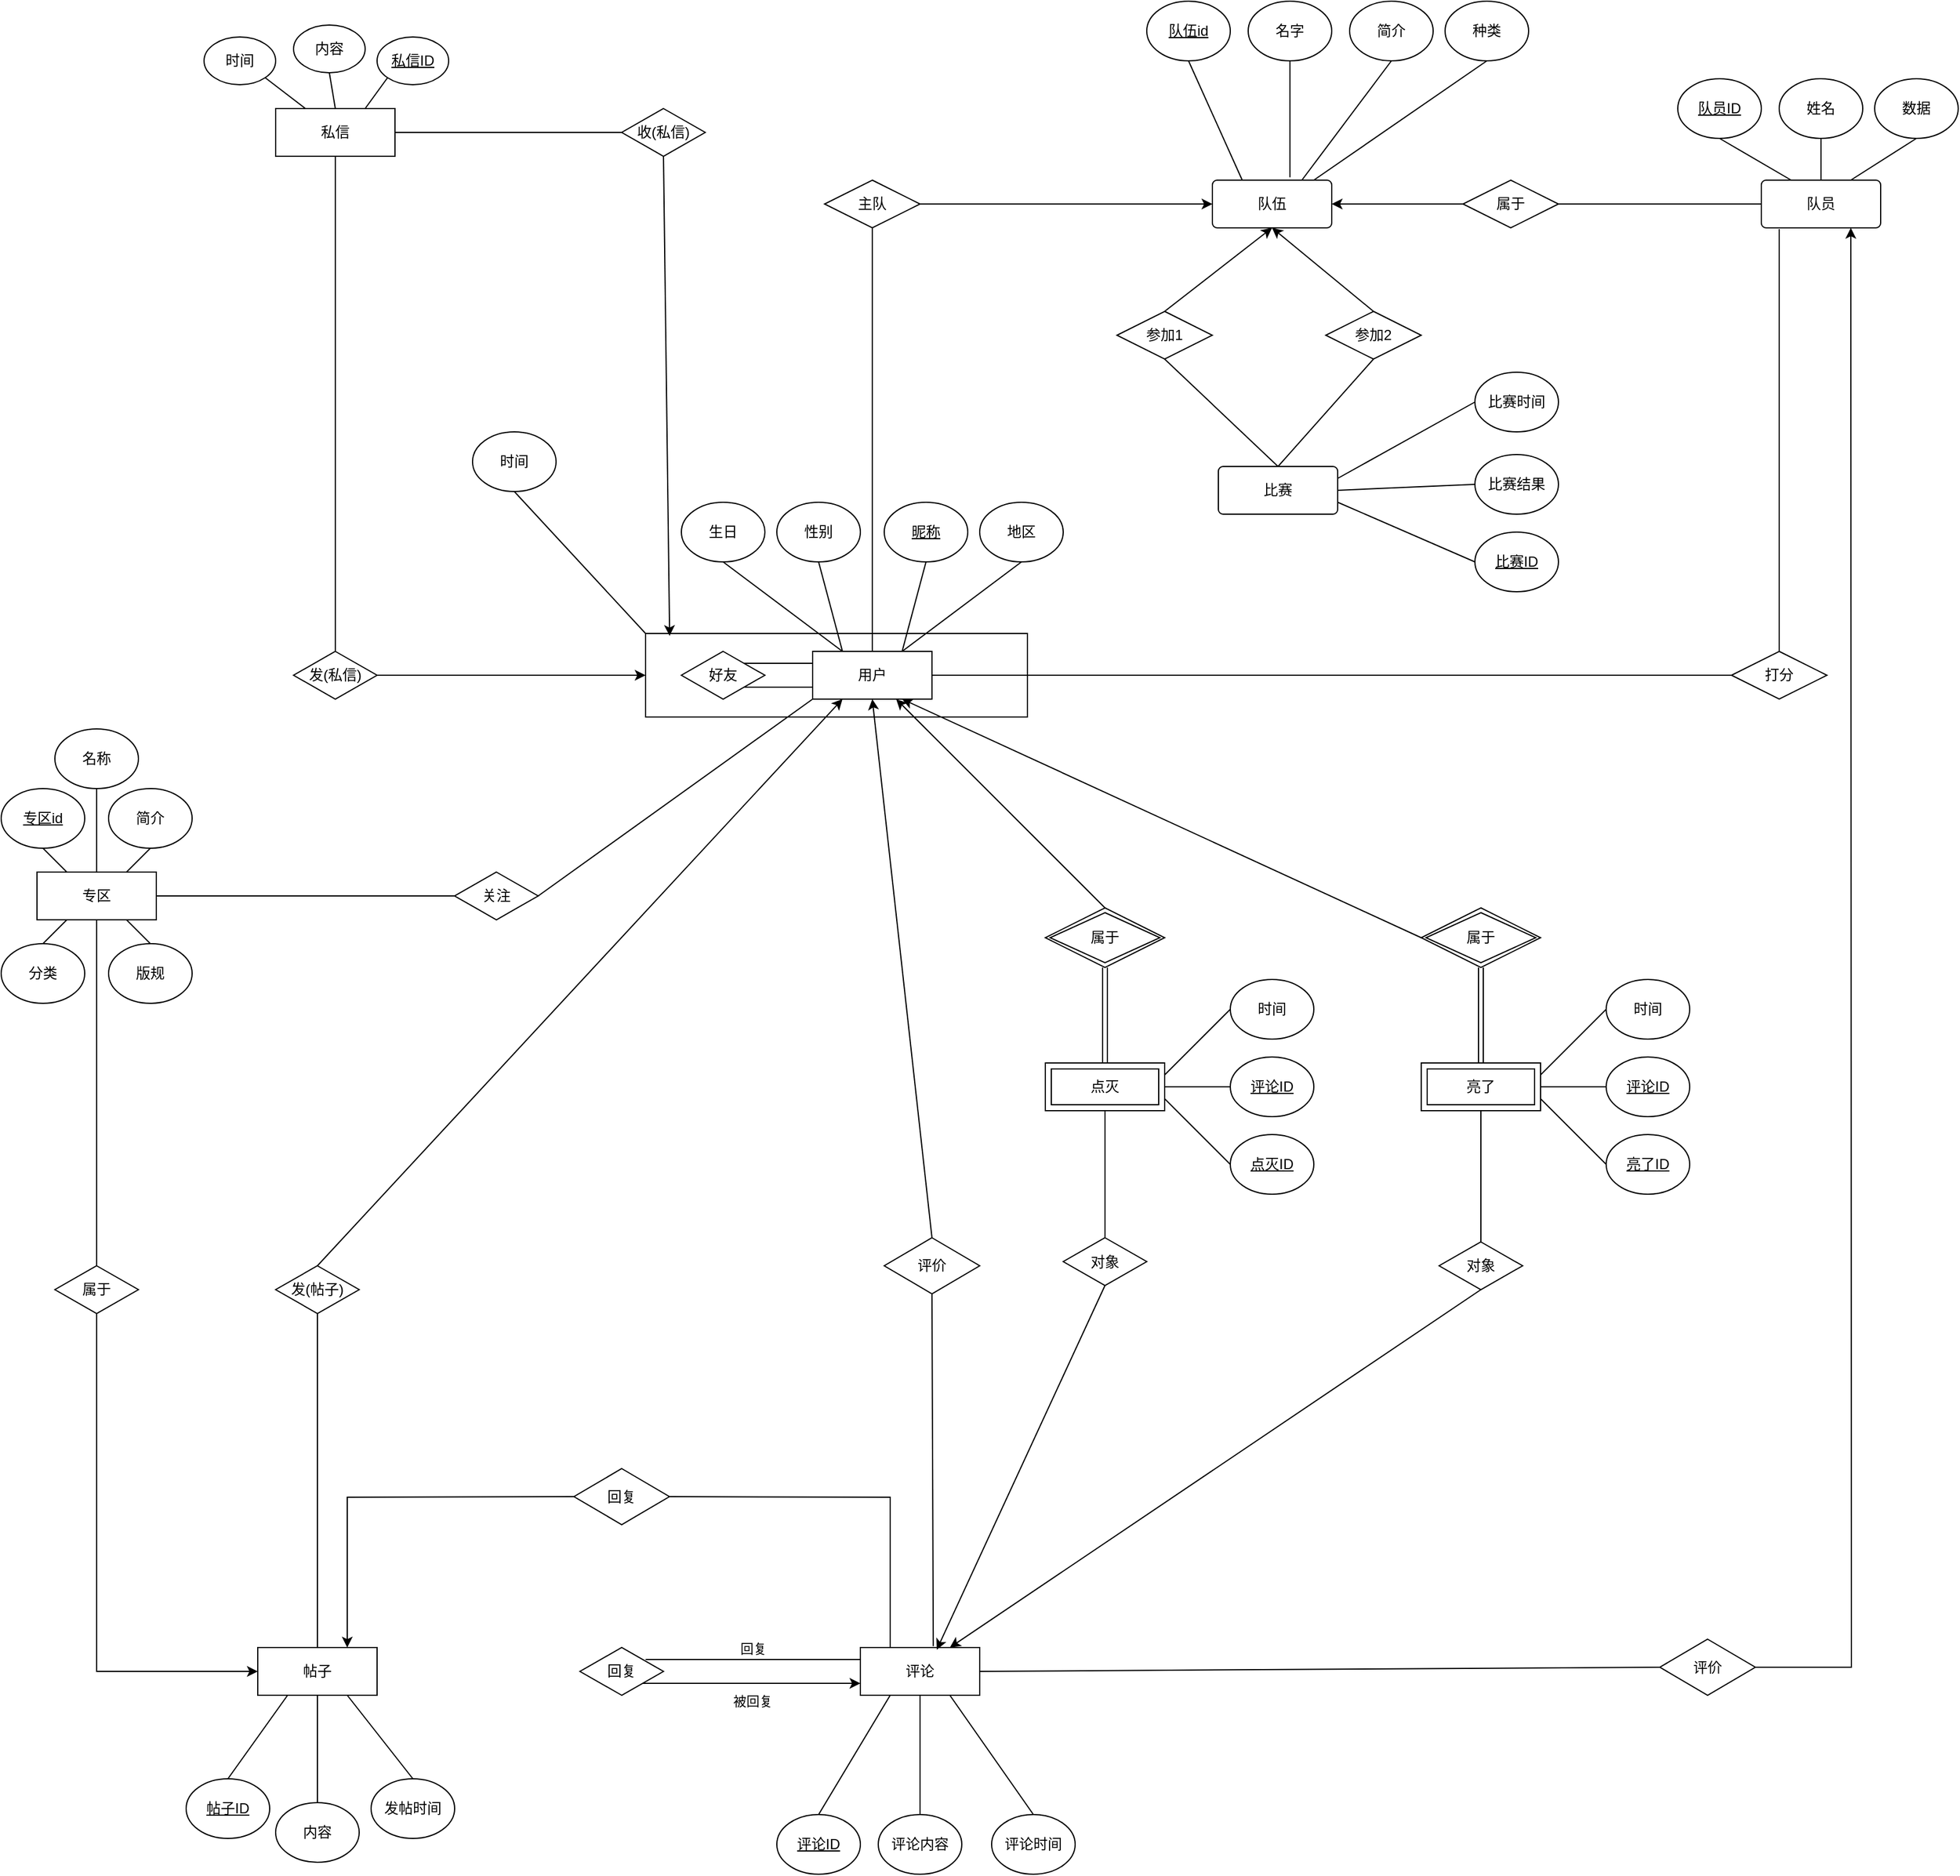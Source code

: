 <mxfile version="21.1.8" type="github">
  <diagram id="R2lEEEUBdFMjLlhIrx00" name="Page-1">
    <mxGraphModel dx="995" dy="539" grid="1" gridSize="10" guides="1" tooltips="1" connect="1" arrows="1" fold="1" page="1" pageScale="1" pageWidth="850" pageHeight="1100" math="0" shadow="0" extFonts="Permanent Marker^https://fonts.googleapis.com/css?family=Permanent+Marker">
      <root>
        <mxCell id="0" />
        <mxCell id="1" parent="0" />
        <mxCell id="zicROynZza6IswLeMwab-14" value="" style="rounded=0;whiteSpace=wrap;html=1;" parent="1" vertex="1">
          <mxGeometry x="550" y="610" width="320" height="70" as="geometry" />
        </mxCell>
        <mxCell id="wrQ4-ztU9vicz67Ey5sr-1" value="用户" style="whiteSpace=wrap;html=1;align=center;" parent="1" vertex="1">
          <mxGeometry x="690" y="625" width="100" height="40" as="geometry" />
        </mxCell>
        <mxCell id="wrQ4-ztU9vicz67Ey5sr-2" value="帖子" style="whiteSpace=wrap;html=1;align=center;" parent="1" vertex="1">
          <mxGeometry x="225" y="1460" width="100" height="40" as="geometry" />
        </mxCell>
        <mxCell id="wrQ4-ztU9vicz67Ey5sr-3" value="专区" style="whiteSpace=wrap;html=1;align=center;" parent="1" vertex="1">
          <mxGeometry x="40" y="810" width="100" height="40" as="geometry" />
        </mxCell>
        <mxCell id="wrQ4-ztU9vicz67Ey5sr-4" value="私信" style="whiteSpace=wrap;html=1;align=center;" parent="1" vertex="1">
          <mxGeometry x="240" y="170" width="100" height="40" as="geometry" />
        </mxCell>
        <mxCell id="wrQ4-ztU9vicz67Ey5sr-5" value="评论" style="whiteSpace=wrap;html=1;align=center;" parent="1" vertex="1">
          <mxGeometry x="730" y="1460" width="100" height="40" as="geometry" />
        </mxCell>
        <mxCell id="wrQ4-ztU9vicz67Ey5sr-6" value="亮了" style="shape=ext;margin=3;double=1;whiteSpace=wrap;html=1;align=center;" parent="1" vertex="1">
          <mxGeometry x="1200" y="970" width="100" height="40" as="geometry" />
        </mxCell>
        <mxCell id="wrQ4-ztU9vicz67Ey5sr-7" value="点灭" style="shape=ext;margin=3;double=1;whiteSpace=wrap;html=1;align=center;" parent="1" vertex="1">
          <mxGeometry x="885" y="970" width="100" height="40" as="geometry" />
        </mxCell>
        <mxCell id="-y-U_EyUOc9RIvDM-5Ky-1" value="发(帖子)" style="shape=rhombus;perimeter=rhombusPerimeter;whiteSpace=wrap;html=1;align=center;" parent="1" vertex="1">
          <mxGeometry x="240" y="1140" width="70" height="40" as="geometry" />
        </mxCell>
        <mxCell id="-y-U_EyUOc9RIvDM-5Ky-2" value="队伍" style="rounded=1;arcSize=10;whiteSpace=wrap;html=1;align=center;" parent="1" vertex="1">
          <mxGeometry x="1025" y="230" width="100" height="40" as="geometry" />
        </mxCell>
        <mxCell id="-y-U_EyUOc9RIvDM-5Ky-3" value="队员" style="rounded=1;arcSize=10;whiteSpace=wrap;html=1;align=center;" parent="1" vertex="1">
          <mxGeometry x="1485" y="230" width="100" height="40" as="geometry" />
        </mxCell>
        <mxCell id="-y-U_EyUOc9RIvDM-5Ky-4" value="比赛" style="rounded=1;arcSize=10;whiteSpace=wrap;html=1;align=center;" parent="1" vertex="1">
          <mxGeometry x="1030" y="470" width="100" height="40" as="geometry" />
        </mxCell>
        <mxCell id="-y-U_EyUOc9RIvDM-5Ky-27" style="edgeStyle=orthogonalEdgeStyle;rounded=0;orthogonalLoop=1;jettySize=auto;html=1;exitX=0;exitY=0.5;exitDx=0;exitDy=0;entryX=1;entryY=0.5;entryDx=0;entryDy=0;" parent="1" source="e7WeAsmQSXkFFaa9NxT0-1" target="-y-U_EyUOc9RIvDM-5Ky-2" edge="1">
          <mxGeometry relative="1" as="geometry" />
        </mxCell>
        <mxCell id="e7WeAsmQSXkFFaa9NxT0-1" value="属于" style="rhombus;whiteSpace=wrap;html=1;" parent="1" vertex="1">
          <mxGeometry x="1235" y="230" width="80" height="40" as="geometry" />
        </mxCell>
        <mxCell id="-y-U_EyUOc9RIvDM-5Ky-8" value="发(私信)" style="shape=rhombus;perimeter=rhombusPerimeter;whiteSpace=wrap;html=1;align=center;" parent="1" vertex="1">
          <mxGeometry x="255" y="625" width="70" height="40" as="geometry" />
        </mxCell>
        <mxCell id="-y-U_EyUOc9RIvDM-5Ky-9" value="收(私信)" style="shape=rhombus;perimeter=rhombusPerimeter;whiteSpace=wrap;html=1;align=center;" parent="1" vertex="1">
          <mxGeometry x="530" y="170" width="70" height="40" as="geometry" />
        </mxCell>
        <mxCell id="e7WeAsmQSXkFFaa9NxT0-4" value="" style="endArrow=none;html=1;rounded=0;entryX=0;entryY=0.5;entryDx=0;entryDy=0;exitX=1;exitY=0.5;exitDx=0;exitDy=0;" parent="1" source="e7WeAsmQSXkFFaa9NxT0-1" target="-y-U_EyUOc9RIvDM-5Ky-3" edge="1">
          <mxGeometry width="50" height="50" relative="1" as="geometry">
            <mxPoint x="1060" y="640" as="sourcePoint" />
            <mxPoint x="1100" y="590" as="targetPoint" />
          </mxGeometry>
        </mxCell>
        <mxCell id="e7WeAsmQSXkFFaa9NxT0-5" value="参加1" style="rhombus;whiteSpace=wrap;html=1;" parent="1" vertex="1">
          <mxGeometry x="945" y="340" width="80" height="40" as="geometry" />
        </mxCell>
        <mxCell id="-y-U_EyUOc9RIvDM-5Ky-31" value="关注" style="shape=rhombus;perimeter=rhombusPerimeter;whiteSpace=wrap;html=1;align=center;" parent="1" vertex="1">
          <mxGeometry x="390" y="810" width="70" height="40" as="geometry" />
        </mxCell>
        <mxCell id="0K1XYzfZEErrcoLd3t0C-12" style="edgeStyle=orthogonalEdgeStyle;rounded=0;orthogonalLoop=1;jettySize=auto;html=1;exitX=1;exitY=0.5;exitDx=0;exitDy=0;" parent="1" source="oHYs0MJ2QolYLzyEMudW-1" edge="1">
          <mxGeometry relative="1" as="geometry">
            <mxPoint x="1560" y="270" as="targetPoint" />
            <Array as="points" />
            <mxPoint x="1490" y="1370" as="sourcePoint" />
          </mxGeometry>
        </mxCell>
        <mxCell id="oHYs0MJ2QolYLzyEMudW-1" value="评价" style="rhombus;whiteSpace=wrap;html=1;" parent="1" vertex="1">
          <mxGeometry x="1400" y="1453" width="80" height="47" as="geometry" />
        </mxCell>
        <mxCell id="oHYs0MJ2QolYLzyEMudW-3" value="" style="endArrow=none;html=1;rounded=0;exitX=0;exitY=0.5;exitDx=0;exitDy=0;entryX=1;entryY=0.5;entryDx=0;entryDy=0;" parent="1" source="oHYs0MJ2QolYLzyEMudW-1" target="wrQ4-ztU9vicz67Ey5sr-5" edge="1">
          <mxGeometry width="50" height="50" relative="1" as="geometry">
            <mxPoint x="480" y="1140" as="sourcePoint" />
            <mxPoint x="530" y="1090" as="targetPoint" />
          </mxGeometry>
        </mxCell>
        <mxCell id="t3TXZ2ejEv1axLU-WhWk-1" value="属于" style="shape=rhombus;double=1;perimeter=rhombusPerimeter;whiteSpace=wrap;html=1;align=center;" parent="1" vertex="1">
          <mxGeometry x="885" y="840" width="100" height="50" as="geometry" />
        </mxCell>
        <mxCell id="zicROynZza6IswLeMwab-1" value="" style="endArrow=none;html=1;rounded=0;exitX=0.5;exitY=0;exitDx=0;exitDy=0;entryX=0.5;entryY=1;entryDx=0;entryDy=0;" parent="1" source="wrQ4-ztU9vicz67Ey5sr-2" target="-y-U_EyUOc9RIvDM-5Ky-1" edge="1">
          <mxGeometry relative="1" as="geometry">
            <mxPoint x="510" y="920" as="sourcePoint" />
            <mxPoint x="670" y="920" as="targetPoint" />
          </mxGeometry>
        </mxCell>
        <mxCell id="t3TXZ2ejEv1axLU-WhWk-4" value="" style="shape=link;html=1;rounded=0;exitX=0.5;exitY=1;exitDx=0;exitDy=0;entryX=0.5;entryY=0;entryDx=0;entryDy=0;" parent="1" source="t3TXZ2ejEv1axLU-WhWk-1" target="wrQ4-ztU9vicz67Ey5sr-7" edge="1">
          <mxGeometry relative="1" as="geometry">
            <mxPoint x="740" y="1042" as="sourcePoint" />
            <mxPoint x="730" y="972" as="targetPoint" />
          </mxGeometry>
        </mxCell>
        <mxCell id="t3TXZ2ejEv1axLU-WhWk-5" value="" style="resizable=0;html=1;whiteSpace=wrap;align=right;verticalAlign=bottom;" parent="t3TXZ2ejEv1axLU-WhWk-4" connectable="0" vertex="1">
          <mxGeometry x="1" relative="1" as="geometry" />
        </mxCell>
        <mxCell id="t3TXZ2ejEv1axLU-WhWk-7" value="属于" style="shape=rhombus;double=1;perimeter=rhombusPerimeter;whiteSpace=wrap;html=1;align=center;" parent="1" vertex="1">
          <mxGeometry x="1200" y="840" width="100" height="50" as="geometry" />
        </mxCell>
        <mxCell id="t3TXZ2ejEv1axLU-WhWk-8" value="" style="shape=link;html=1;rounded=0;exitX=0.5;exitY=1;exitDx=0;exitDy=0;entryX=0.5;entryY=0;entryDx=0;entryDy=0;" parent="1" source="t3TXZ2ejEv1axLU-WhWk-7" target="wrQ4-ztU9vicz67Ey5sr-6" edge="1">
          <mxGeometry relative="1" as="geometry">
            <mxPoint x="650" y="850" as="sourcePoint" />
            <mxPoint x="660" y="910" as="targetPoint" />
          </mxGeometry>
        </mxCell>
        <mxCell id="t3TXZ2ejEv1axLU-WhWk-9" value="" style="resizable=0;html=1;whiteSpace=wrap;align=right;verticalAlign=bottom;" parent="t3TXZ2ejEv1axLU-WhWk-8" connectable="0" vertex="1">
          <mxGeometry x="1" relative="1" as="geometry" />
        </mxCell>
        <mxCell id="zicROynZza6IswLeMwab-5" value="" style="endArrow=none;html=1;rounded=0;exitX=0;exitY=0.5;exitDx=0;exitDy=0;entryX=1;entryY=0.5;entryDx=0;entryDy=0;" parent="1" source="-y-U_EyUOc9RIvDM-5Ky-31" target="wrQ4-ztU9vicz67Ey5sr-3" edge="1">
          <mxGeometry relative="1" as="geometry">
            <mxPoint x="590" y="970" as="sourcePoint" />
            <mxPoint x="310" y="870" as="targetPoint" />
          </mxGeometry>
        </mxCell>
        <mxCell id="zicROynZza6IswLeMwab-6" value="" style="endArrow=none;html=1;rounded=0;entryX=1;entryY=0.5;entryDx=0;entryDy=0;exitX=0;exitY=1;exitDx=0;exitDy=0;" parent="1" source="wrQ4-ztU9vicz67Ey5sr-1" target="-y-U_EyUOc9RIvDM-5Ky-31" edge="1">
          <mxGeometry relative="1" as="geometry">
            <mxPoint x="580" y="700" as="sourcePoint" />
            <mxPoint x="590" y="550" as="targetPoint" />
          </mxGeometry>
        </mxCell>
        <mxCell id="zicROynZza6IswLeMwab-7" value="评价" style="rhombus;whiteSpace=wrap;html=1;" parent="1" vertex="1">
          <mxGeometry x="750" y="1116.5" width="80" height="47" as="geometry" />
        </mxCell>
        <mxCell id="zicROynZza6IswLeMwab-8" value="" style="endArrow=none;html=1;rounded=0;entryX=0.611;entryY=-0.029;entryDx=0;entryDy=0;exitX=0.5;exitY=1;exitDx=0;exitDy=0;entryPerimeter=0;" parent="1" source="zicROynZza6IswLeMwab-7" target="wrQ4-ztU9vicz67Ey5sr-5" edge="1">
          <mxGeometry width="50" height="50" relative="1" as="geometry">
            <mxPoint x="760" y="990" as="sourcePoint" />
            <mxPoint x="450" y="945.5" as="targetPoint" />
          </mxGeometry>
        </mxCell>
        <mxCell id="zicROynZza6IswLeMwab-9" value="" style="endArrow=classic;html=1;rounded=0;exitX=0.5;exitY=0;exitDx=0;exitDy=0;entryX=0.5;entryY=1;entryDx=0;entryDy=0;" parent="1" source="zicROynZza6IswLeMwab-7" target="wrQ4-ztU9vicz67Ey5sr-1" edge="1">
          <mxGeometry width="50" height="50" relative="1" as="geometry">
            <mxPoint x="570" y="1198.5" as="sourcePoint" />
            <mxPoint x="680" y="760" as="targetPoint" />
          </mxGeometry>
        </mxCell>
        <mxCell id="zicROynZza6IswLeMwab-11" value="好友" style="shape=rhombus;perimeter=rhombusPerimeter;whiteSpace=wrap;html=1;align=center;" parent="1" vertex="1">
          <mxGeometry x="580" y="625" width="70" height="40" as="geometry" />
        </mxCell>
        <mxCell id="zicROynZza6IswLeMwab-12" value="" style="endArrow=none;html=1;rounded=0;exitX=1;exitY=0;exitDx=0;exitDy=0;entryX=0;entryY=0.25;entryDx=0;entryDy=0;" parent="1" source="zicROynZza6IswLeMwab-11" target="wrQ4-ztU9vicz67Ey5sr-1" edge="1">
          <mxGeometry relative="1" as="geometry">
            <mxPoint x="700" y="845" as="sourcePoint" />
            <mxPoint x="860" y="845" as="targetPoint" />
          </mxGeometry>
        </mxCell>
        <mxCell id="zicROynZza6IswLeMwab-13" value="" style="endArrow=none;html=1;rounded=0;exitX=1;exitY=1;exitDx=0;exitDy=0;entryX=0;entryY=0.75;entryDx=0;entryDy=0;" parent="1" source="zicROynZza6IswLeMwab-11" target="wrQ4-ztU9vicz67Ey5sr-1" edge="1">
          <mxGeometry relative="1" as="geometry">
            <mxPoint x="643" y="645" as="sourcePoint" />
            <mxPoint x="730" y="645" as="targetPoint" />
          </mxGeometry>
        </mxCell>
        <mxCell id="zicROynZza6IswLeMwab-16" value="" style="endArrow=classic;html=1;rounded=0;exitX=1;exitY=0.5;exitDx=0;exitDy=0;entryX=0;entryY=0.5;entryDx=0;entryDy=0;" parent="1" source="-y-U_EyUOc9RIvDM-5Ky-8" target="zicROynZza6IswLeMwab-14" edge="1">
          <mxGeometry width="50" height="50" relative="1" as="geometry">
            <mxPoint x="590" y="840" as="sourcePoint" />
            <mxPoint x="400" y="740" as="targetPoint" />
          </mxGeometry>
        </mxCell>
        <mxCell id="zicROynZza6IswLeMwab-17" value="" style="endArrow=classic;html=1;rounded=0;entryX=0.063;entryY=0.029;entryDx=0;entryDy=0;exitX=0.5;exitY=1;exitDx=0;exitDy=0;entryPerimeter=0;" parent="1" source="-y-U_EyUOc9RIvDM-5Ky-9" target="zicROynZza6IswLeMwab-14" edge="1">
          <mxGeometry width="50" height="50" relative="1" as="geometry">
            <mxPoint x="455" y="660" as="sourcePoint" />
            <mxPoint x="490" y="720" as="targetPoint" />
          </mxGeometry>
        </mxCell>
        <mxCell id="zicROynZza6IswLeMwab-19" value="" style="endArrow=none;html=1;rounded=0;exitX=0.5;exitY=0;exitDx=0;exitDy=0;entryX=0.5;entryY=1;entryDx=0;entryDy=0;" parent="1" source="-y-U_EyUOc9RIvDM-5Ky-8" target="wrQ4-ztU9vicz67Ey5sr-4" edge="1">
          <mxGeometry width="50" height="50" relative="1" as="geometry">
            <mxPoint x="560" y="810" as="sourcePoint" />
            <mxPoint x="610" y="760" as="targetPoint" />
          </mxGeometry>
        </mxCell>
        <mxCell id="zicROynZza6IswLeMwab-20" value="" style="endArrow=none;html=1;rounded=0;exitX=0;exitY=0.5;exitDx=0;exitDy=0;entryX=1;entryY=0.5;entryDx=0;entryDy=0;" parent="1" source="-y-U_EyUOc9RIvDM-5Ky-9" target="wrQ4-ztU9vicz67Ey5sr-4" edge="1">
          <mxGeometry width="50" height="50" relative="1" as="geometry">
            <mxPoint x="335" y="610" as="sourcePoint" />
            <mxPoint x="420" y="530" as="targetPoint" />
          </mxGeometry>
        </mxCell>
        <mxCell id="0K1XYzfZEErrcoLd3t0C-13" style="edgeStyle=orthogonalEdgeStyle;rounded=0;orthogonalLoop=1;jettySize=auto;html=1;exitX=0.5;exitY=1;exitDx=0;exitDy=0;entryX=0;entryY=0.5;entryDx=0;entryDy=0;" parent="1" source="zicROynZza6IswLeMwab-21" target="wrQ4-ztU9vicz67Ey5sr-2" edge="1">
          <mxGeometry relative="1" as="geometry" />
        </mxCell>
        <mxCell id="zicROynZza6IswLeMwab-21" value="属于" style="shape=rhombus;perimeter=rhombusPerimeter;whiteSpace=wrap;html=1;align=center;" parent="1" vertex="1">
          <mxGeometry x="55" y="1140" width="70" height="40" as="geometry" />
        </mxCell>
        <mxCell id="zicROynZza6IswLeMwab-22" value="" style="endArrow=none;html=1;rounded=0;exitX=0.5;exitY=0;exitDx=0;exitDy=0;entryX=0.5;entryY=1;entryDx=0;entryDy=0;" parent="1" source="zicROynZza6IswLeMwab-21" target="wrQ4-ztU9vicz67Ey5sr-3" edge="1">
          <mxGeometry relative="1" as="geometry">
            <mxPoint x="360" y="840" as="sourcePoint" />
            <mxPoint x="320" y="880" as="targetPoint" />
          </mxGeometry>
        </mxCell>
        <mxCell id="zicROynZza6IswLeMwab-25" value="回复" style="rhombus;whiteSpace=wrap;html=1;" parent="1" vertex="1">
          <mxGeometry x="490" y="1310" width="80" height="47" as="geometry" />
        </mxCell>
        <mxCell id="zicROynZza6IswLeMwab-26" value="" style="endArrow=none;html=1;rounded=0;exitX=1;exitY=0.5;exitDx=0;exitDy=0;entryX=0.25;entryY=0;entryDx=0;entryDy=0;" parent="1" source="zicROynZza6IswLeMwab-25" target="wrQ4-ztU9vicz67Ey5sr-5" edge="1">
          <mxGeometry width="50" height="50" relative="1" as="geometry">
            <mxPoint x="510" y="1240" as="sourcePoint" />
            <mxPoint x="830" y="1150" as="targetPoint" />
            <Array as="points">
              <mxPoint x="755" y="1334" />
            </Array>
          </mxGeometry>
        </mxCell>
        <mxCell id="zicROynZza6IswLeMwab-27" value="" style="endArrow=classic;html=1;rounded=0;exitX=0;exitY=0.5;exitDx=0;exitDy=0;entryX=0.75;entryY=0;entryDx=0;entryDy=0;" parent="1" source="zicROynZza6IswLeMwab-25" target="wrQ4-ztU9vicz67Ey5sr-2" edge="1">
          <mxGeometry width="50" height="50" relative="1" as="geometry">
            <mxPoint x="570" y="1270" as="sourcePoint" />
            <mxPoint x="620" y="1007" as="targetPoint" />
            <Array as="points">
              <mxPoint x="300" y="1334" />
            </Array>
          </mxGeometry>
        </mxCell>
        <mxCell id="mfqUtD7tJIiy1sNJ-Fov-13" style="edgeStyle=orthogonalEdgeStyle;rounded=0;orthogonalLoop=1;jettySize=auto;html=1;exitX=1;exitY=1;exitDx=0;exitDy=0;" parent="1" source="zicROynZza6IswLeMwab-28" edge="1">
          <mxGeometry relative="1" as="geometry">
            <mxPoint x="512.517" y="1469.862" as="targetPoint" />
          </mxGeometry>
        </mxCell>
        <mxCell id="zicROynZza6IswLeMwab-28" value="回复" style="shape=rhombus;perimeter=rhombusPerimeter;whiteSpace=wrap;html=1;align=center;direction=west;" parent="1" vertex="1">
          <mxGeometry x="495" y="1460" width="70" height="40" as="geometry" />
        </mxCell>
        <mxCell id="zicROynZza6IswLeMwab-37" value="回复" style="endArrow=none;html=1;endSize=12;startArrow=none;startSize=14;startFill=0;edgeStyle=orthogonalEdgeStyle;align=center;verticalAlign=bottom;endFill=0;rounded=0;exitX=0;exitY=0.25;exitDx=0;exitDy=0;" parent="1" source="wrQ4-ztU9vicz67Ey5sr-5" edge="1">
          <mxGeometry relative="1" as="geometry">
            <mxPoint x="660" y="1470" as="sourcePoint" />
            <mxPoint x="550" y="1470" as="targetPoint" />
          </mxGeometry>
        </mxCell>
        <mxCell id="zicROynZza6IswLeMwab-40" value="&lt;font style=&quot;font-size: 11px;&quot;&gt;被回复&lt;/font&gt;" style="text;html=1;strokeColor=none;fillColor=none;align=center;verticalAlign=middle;whiteSpace=wrap;rounded=0;" parent="1" vertex="1">
          <mxGeometry x="610" y="1490" width="60" height="30" as="geometry" />
        </mxCell>
        <mxCell id="uolTj00GtYpzjRguVyb0-7" value="打分" style="rhombus;whiteSpace=wrap;html=1;" parent="1" vertex="1">
          <mxGeometry x="1460" y="625" width="80" height="40" as="geometry" />
        </mxCell>
        <mxCell id="uolTj00GtYpzjRguVyb0-8" value="" style="endArrow=none;html=1;rounded=0;entryX=0;entryY=0.5;entryDx=0;entryDy=0;exitX=1;exitY=0.5;exitDx=0;exitDy=0;" parent="1" source="wrQ4-ztU9vicz67Ey5sr-1" target="uolTj00GtYpzjRguVyb0-7" edge="1">
          <mxGeometry width="50" height="50" relative="1" as="geometry">
            <mxPoint x="580" y="1040" as="sourcePoint" />
            <mxPoint x="630" y="990" as="targetPoint" />
          </mxGeometry>
        </mxCell>
        <mxCell id="uolTj00GtYpzjRguVyb0-9" value="" style="endArrow=none;html=1;rounded=0;exitX=0.15;exitY=1.025;exitDx=0;exitDy=0;entryX=0.5;entryY=0;entryDx=0;entryDy=0;exitPerimeter=0;" parent="1" source="-y-U_EyUOc9RIvDM-5Ky-3" target="uolTj00GtYpzjRguVyb0-7" edge="1">
          <mxGeometry width="50" height="50" relative="1" as="geometry">
            <mxPoint x="610" y="850" as="sourcePoint" />
            <mxPoint x="770" y="740" as="targetPoint" />
          </mxGeometry>
        </mxCell>
        <mxCell id="0K1XYzfZEErrcoLd3t0C-15" value="" style="endArrow=classic;html=1;rounded=0;entryX=0.25;entryY=1;entryDx=0;entryDy=0;exitX=0.5;exitY=0;exitDx=0;exitDy=0;" parent="1" source="-y-U_EyUOc9RIvDM-5Ky-1" target="wrQ4-ztU9vicz67Ey5sr-1" edge="1">
          <mxGeometry width="50" height="50" relative="1" as="geometry">
            <mxPoint x="450" y="900" as="sourcePoint" />
            <mxPoint x="650" y="775" as="targetPoint" />
          </mxGeometry>
        </mxCell>
        <mxCell id="VPhEFbQ1uEZV0jM96nF6-1" value="" style="endArrow=classic;html=1;rounded=0;entryX=0.75;entryY=1;entryDx=0;entryDy=0;exitX=0;exitY=0.5;exitDx=0;exitDy=0;" parent="1" source="t3TXZ2ejEv1axLU-WhWk-7" target="wrQ4-ztU9vicz67Ey5sr-1" edge="1">
          <mxGeometry width="50" height="50" relative="1" as="geometry">
            <mxPoint x="670" y="1050" as="sourcePoint" />
            <mxPoint x="720" y="1000" as="targetPoint" />
          </mxGeometry>
        </mxCell>
        <mxCell id="VPhEFbQ1uEZV0jM96nF6-2" value="" style="endArrow=classic;html=1;rounded=0;exitX=0.5;exitY=0;exitDx=0;exitDy=0;" parent="1" source="t3TXZ2ejEv1axLU-WhWk-1" target="wrQ4-ztU9vicz67Ey5sr-1" edge="1">
          <mxGeometry width="50" height="50" relative="1" as="geometry">
            <mxPoint x="670" y="1050" as="sourcePoint" />
            <mxPoint x="740" y="660" as="targetPoint" />
          </mxGeometry>
        </mxCell>
        <mxCell id="VPhEFbQ1uEZV0jM96nF6-11" value="" style="endArrow=none;html=1;rounded=0;entryX=0.5;entryY=1;entryDx=0;entryDy=0;exitX=0.5;exitY=0;exitDx=0;exitDy=0;jumpStyle=arc;" parent="1" source="VPhEFbQ1uEZV0jM96nF6-13" target="wrQ4-ztU9vicz67Ey5sr-7" edge="1">
          <mxGeometry width="50" height="50" relative="1" as="geometry">
            <mxPoint x="547.5" y="1136.5" as="sourcePoint" />
            <mxPoint x="562.5" y="1072" as="targetPoint" />
          </mxGeometry>
        </mxCell>
        <mxCell id="VPhEFbQ1uEZV0jM96nF6-12" value="" style="endArrow=classic;html=1;rounded=0;exitX=0.5;exitY=1;exitDx=0;exitDy=0;entryX=0.64;entryY=0.046;entryDx=0;entryDy=0;entryPerimeter=0;" parent="1" source="VPhEFbQ1uEZV0jM96nF6-13" target="wrQ4-ztU9vicz67Ey5sr-5" edge="1">
          <mxGeometry width="50" height="50" relative="1" as="geometry">
            <mxPoint x="547.5" y="1176.5" as="sourcePoint" />
            <mxPoint x="790" y="1460" as="targetPoint" />
          </mxGeometry>
        </mxCell>
        <mxCell id="VPhEFbQ1uEZV0jM96nF6-13" value="对象" style="shape=rhombus;perimeter=rhombusPerimeter;whiteSpace=wrap;html=1;align=center;" parent="1" vertex="1">
          <mxGeometry x="900" y="1116.5" width="70" height="40" as="geometry" />
        </mxCell>
        <mxCell id="VPhEFbQ1uEZV0jM96nF6-14" value="" style="endArrow=none;html=1;rounded=0;entryX=0.5;entryY=1;entryDx=0;entryDy=0;exitX=0.5;exitY=0;exitDx=0;exitDy=0;" parent="1" source="VPhEFbQ1uEZV0jM96nF6-16" target="wrQ4-ztU9vicz67Ey5sr-6" edge="1">
          <mxGeometry width="50" height="50" relative="1" as="geometry">
            <mxPoint x="710" y="1140" as="sourcePoint" />
            <mxPoint x="740" y="1082" as="targetPoint" />
          </mxGeometry>
        </mxCell>
        <mxCell id="VPhEFbQ1uEZV0jM96nF6-15" value="" style="endArrow=classic;html=1;rounded=0;exitX=0.5;exitY=1;exitDx=0;exitDy=0;entryX=0.75;entryY=0;entryDx=0;entryDy=0;" parent="1" source="VPhEFbQ1uEZV0jM96nF6-16" target="wrQ4-ztU9vicz67Ey5sr-5" edge="1">
          <mxGeometry width="50" height="50" relative="1" as="geometry">
            <mxPoint x="710" y="1180" as="sourcePoint" />
            <mxPoint x="690" y="1400" as="targetPoint" />
          </mxGeometry>
        </mxCell>
        <mxCell id="VPhEFbQ1uEZV0jM96nF6-16" value="对象" style="shape=rhombus;perimeter=rhombusPerimeter;whiteSpace=wrap;html=1;align=center;" parent="1" vertex="1">
          <mxGeometry x="1215" y="1120" width="70" height="40" as="geometry" />
        </mxCell>
        <mxCell id="0l-UvEm1mPPon0VV9D4k-2" value="时间" style="ellipse;whiteSpace=wrap;html=1;" parent="1" vertex="1">
          <mxGeometry x="180" y="110" width="60" height="40" as="geometry" />
        </mxCell>
        <mxCell id="0l-UvEm1mPPon0VV9D4k-3" value="" style="endArrow=none;html=1;rounded=0;entryX=1;entryY=1;entryDx=0;entryDy=0;exitX=0.25;exitY=0;exitDx=0;exitDy=0;" parent="1" source="wrQ4-ztU9vicz67Ey5sr-4" target="0l-UvEm1mPPon0VV9D4k-2" edge="1">
          <mxGeometry width="50" height="50" relative="1" as="geometry">
            <mxPoint x="430" y="400" as="sourcePoint" />
            <mxPoint x="480" y="350" as="targetPoint" />
          </mxGeometry>
        </mxCell>
        <mxCell id="0l-UvEm1mPPon0VV9D4k-4" value="内容" style="ellipse;whiteSpace=wrap;html=1;" parent="1" vertex="1">
          <mxGeometry x="255" y="100" width="60" height="40" as="geometry" />
        </mxCell>
        <mxCell id="0l-UvEm1mPPon0VV9D4k-5" value="" style="endArrow=none;html=1;rounded=0;entryX=0.5;entryY=1;entryDx=0;entryDy=0;exitX=0.5;exitY=0;exitDx=0;exitDy=0;" parent="1" source="wrQ4-ztU9vicz67Ey5sr-4" target="0l-UvEm1mPPon0VV9D4k-4" edge="1">
          <mxGeometry width="50" height="50" relative="1" as="geometry">
            <mxPoint x="430" y="400" as="sourcePoint" />
            <mxPoint x="480" y="350" as="targetPoint" />
          </mxGeometry>
        </mxCell>
        <mxCell id="0l-UvEm1mPPon0VV9D4k-6" value="&lt;u&gt;私信ID&lt;/u&gt;" style="ellipse;whiteSpace=wrap;html=1;" parent="1" vertex="1">
          <mxGeometry x="325" y="110" width="60" height="40" as="geometry" />
        </mxCell>
        <mxCell id="0l-UvEm1mPPon0VV9D4k-7" value="" style="endArrow=none;html=1;rounded=0;entryX=0;entryY=1;entryDx=0;entryDy=0;exitX=0.75;exitY=0;exitDx=0;exitDy=0;" parent="1" source="wrQ4-ztU9vicz67Ey5sr-4" target="0l-UvEm1mPPon0VV9D4k-6" edge="1">
          <mxGeometry width="50" height="50" relative="1" as="geometry">
            <mxPoint x="430" y="400" as="sourcePoint" />
            <mxPoint x="480" y="350" as="targetPoint" />
          </mxGeometry>
        </mxCell>
        <mxCell id="0l-UvEm1mPPon0VV9D4k-8" value="&lt;u&gt;队员ID&lt;/u&gt;" style="ellipse;whiteSpace=wrap;html=1;" parent="1" vertex="1">
          <mxGeometry x="1415" y="145" width="70" height="50" as="geometry" />
        </mxCell>
        <mxCell id="0l-UvEm1mPPon0VV9D4k-9" value="" style="endArrow=none;html=1;rounded=0;entryX=0.5;entryY=1;entryDx=0;entryDy=0;exitX=0.25;exitY=0;exitDx=0;exitDy=0;" parent="1" source="-y-U_EyUOc9RIvDM-5Ky-3" target="0l-UvEm1mPPon0VV9D4k-8" edge="1">
          <mxGeometry width="50" height="50" relative="1" as="geometry">
            <mxPoint x="1100" y="400" as="sourcePoint" />
            <mxPoint x="1150" y="350" as="targetPoint" />
          </mxGeometry>
        </mxCell>
        <mxCell id="0l-UvEm1mPPon0VV9D4k-11" value="姓名" style="ellipse;whiteSpace=wrap;html=1;" parent="1" vertex="1">
          <mxGeometry x="1500" y="145" width="70" height="50" as="geometry" />
        </mxCell>
        <mxCell id="0l-UvEm1mPPon0VV9D4k-12" value="" style="endArrow=none;html=1;rounded=0;entryX=0.5;entryY=1;entryDx=0;entryDy=0;exitX=0.5;exitY=0;exitDx=0;exitDy=0;" parent="1" source="-y-U_EyUOc9RIvDM-5Ky-3" target="0l-UvEm1mPPon0VV9D4k-11" edge="1">
          <mxGeometry width="50" height="50" relative="1" as="geometry">
            <mxPoint x="1100" y="400" as="sourcePoint" />
            <mxPoint x="1150" y="350" as="targetPoint" />
          </mxGeometry>
        </mxCell>
        <mxCell id="0l-UvEm1mPPon0VV9D4k-13" value="&lt;u&gt;帖子ID&lt;/u&gt;" style="ellipse;whiteSpace=wrap;html=1;" parent="1" vertex="1">
          <mxGeometry x="165" y="1570" width="70" height="50" as="geometry" />
        </mxCell>
        <mxCell id="0l-UvEm1mPPon0VV9D4k-14" value="" style="endArrow=none;html=1;rounded=0;entryX=0.25;entryY=1;entryDx=0;entryDy=0;exitX=0.5;exitY=0;exitDx=0;exitDy=0;" parent="1" source="0l-UvEm1mPPon0VV9D4k-13" target="wrQ4-ztU9vicz67Ey5sr-2" edge="1">
          <mxGeometry width="50" height="50" relative="1" as="geometry">
            <mxPoint x="410" y="1900" as="sourcePoint" />
            <mxPoint x="460" y="1850" as="targetPoint" />
          </mxGeometry>
        </mxCell>
        <mxCell id="0l-UvEm1mPPon0VV9D4k-15" value="内容" style="ellipse;whiteSpace=wrap;html=1;" parent="1" vertex="1">
          <mxGeometry x="240" y="1590" width="70" height="50" as="geometry" />
        </mxCell>
        <mxCell id="0l-UvEm1mPPon0VV9D4k-16" value="" style="endArrow=none;html=1;rounded=0;entryX=0.5;entryY=1;entryDx=0;entryDy=0;" parent="1" source="0l-UvEm1mPPon0VV9D4k-15" target="wrQ4-ztU9vicz67Ey5sr-2" edge="1">
          <mxGeometry width="50" height="50" relative="1" as="geometry">
            <mxPoint x="410" y="1900" as="sourcePoint" />
            <mxPoint x="460" y="1850" as="targetPoint" />
          </mxGeometry>
        </mxCell>
        <mxCell id="0l-UvEm1mPPon0VV9D4k-17" value="发帖时间" style="ellipse;whiteSpace=wrap;html=1;" parent="1" vertex="1">
          <mxGeometry x="320" y="1570" width="70" height="50" as="geometry" />
        </mxCell>
        <mxCell id="0l-UvEm1mPPon0VV9D4k-18" value="" style="endArrow=none;html=1;rounded=0;entryX=0.75;entryY=1;entryDx=0;entryDy=0;exitX=0.5;exitY=0;exitDx=0;exitDy=0;" parent="1" source="0l-UvEm1mPPon0VV9D4k-17" target="wrQ4-ztU9vicz67Ey5sr-2" edge="1">
          <mxGeometry width="50" height="50" relative="1" as="geometry">
            <mxPoint x="410" y="1900" as="sourcePoint" />
            <mxPoint x="460" y="1850" as="targetPoint" />
          </mxGeometry>
        </mxCell>
        <mxCell id="0l-UvEm1mPPon0VV9D4k-19" value="&lt;u&gt;专区id&lt;/u&gt;" style="ellipse;whiteSpace=wrap;html=1;" parent="1" vertex="1">
          <mxGeometry x="10" y="740" width="70" height="50" as="geometry" />
        </mxCell>
        <mxCell id="0l-UvEm1mPPon0VV9D4k-20" value="" style="endArrow=none;html=1;rounded=0;entryX=0.5;entryY=1;entryDx=0;entryDy=0;exitX=0.25;exitY=0;exitDx=0;exitDy=0;" parent="1" source="wrQ4-ztU9vicz67Ey5sr-3" target="0l-UvEm1mPPon0VV9D4k-19" edge="1">
          <mxGeometry width="50" height="50" relative="1" as="geometry">
            <mxPoint x="350" y="810" as="sourcePoint" />
            <mxPoint x="400" y="760" as="targetPoint" />
          </mxGeometry>
        </mxCell>
        <mxCell id="0l-UvEm1mPPon0VV9D4k-21" value="名称" style="ellipse;whiteSpace=wrap;html=1;" parent="1" vertex="1">
          <mxGeometry x="55" y="690" width="70" height="50" as="geometry" />
        </mxCell>
        <mxCell id="0l-UvEm1mPPon0VV9D4k-22" value="" style="endArrow=none;html=1;rounded=0;entryX=0.5;entryY=1;entryDx=0;entryDy=0;exitX=0.5;exitY=0;exitDx=0;exitDy=0;" parent="1" source="wrQ4-ztU9vicz67Ey5sr-3" target="0l-UvEm1mPPon0VV9D4k-21" edge="1">
          <mxGeometry width="50" height="50" relative="1" as="geometry">
            <mxPoint x="350" y="810" as="sourcePoint" />
            <mxPoint x="400" y="760" as="targetPoint" />
          </mxGeometry>
        </mxCell>
        <mxCell id="0l-UvEm1mPPon0VV9D4k-23" value="简介" style="ellipse;whiteSpace=wrap;html=1;" parent="1" vertex="1">
          <mxGeometry x="100" y="740" width="70" height="50" as="geometry" />
        </mxCell>
        <mxCell id="0l-UvEm1mPPon0VV9D4k-24" value="" style="endArrow=none;html=1;rounded=0;exitX=0.75;exitY=0;exitDx=0;exitDy=0;entryX=0.5;entryY=1;entryDx=0;entryDy=0;" parent="1" source="wrQ4-ztU9vicz67Ey5sr-3" target="0l-UvEm1mPPon0VV9D4k-23" edge="1">
          <mxGeometry width="50" height="50" relative="1" as="geometry">
            <mxPoint x="350" y="810" as="sourcePoint" />
            <mxPoint x="120" y="783" as="targetPoint" />
          </mxGeometry>
        </mxCell>
        <mxCell id="0l-UvEm1mPPon0VV9D4k-25" value="分类" style="ellipse;whiteSpace=wrap;html=1;" parent="1" vertex="1">
          <mxGeometry x="10" y="870" width="70" height="50" as="geometry" />
        </mxCell>
        <mxCell id="0l-UvEm1mPPon0VV9D4k-26" value="" style="endArrow=none;html=1;rounded=0;entryX=0.25;entryY=1;entryDx=0;entryDy=0;exitX=0.5;exitY=0;exitDx=0;exitDy=0;" parent="1" source="0l-UvEm1mPPon0VV9D4k-25" target="wrQ4-ztU9vicz67Ey5sr-3" edge="1">
          <mxGeometry width="50" height="50" relative="1" as="geometry">
            <mxPoint x="350" y="810" as="sourcePoint" />
            <mxPoint x="400" y="760" as="targetPoint" />
          </mxGeometry>
        </mxCell>
        <mxCell id="0l-UvEm1mPPon0VV9D4k-27" value="版规" style="ellipse;whiteSpace=wrap;html=1;" parent="1" vertex="1">
          <mxGeometry x="100" y="870" width="70" height="50" as="geometry" />
        </mxCell>
        <mxCell id="0l-UvEm1mPPon0VV9D4k-28" value="" style="endArrow=none;html=1;rounded=0;entryX=0.75;entryY=1;entryDx=0;entryDy=0;exitX=0.5;exitY=0;exitDx=0;exitDy=0;" parent="1" source="0l-UvEm1mPPon0VV9D4k-27" target="wrQ4-ztU9vicz67Ey5sr-3" edge="1">
          <mxGeometry width="50" height="50" relative="1" as="geometry">
            <mxPoint x="350" y="810" as="sourcePoint" />
            <mxPoint x="400" y="760" as="targetPoint" />
          </mxGeometry>
        </mxCell>
        <mxCell id="1ex-kcK4fzSGm5Z60zJv-6" value="数据" style="ellipse;whiteSpace=wrap;html=1;" parent="1" vertex="1">
          <mxGeometry x="1580" y="145" width="70" height="50" as="geometry" />
        </mxCell>
        <mxCell id="1ex-kcK4fzSGm5Z60zJv-7" value="" style="endArrow=none;html=1;rounded=0;entryX=0.5;entryY=1;entryDx=0;entryDy=0;exitX=0.75;exitY=0;exitDx=0;exitDy=0;" parent="1" source="-y-U_EyUOc9RIvDM-5Ky-3" target="1ex-kcK4fzSGm5Z60zJv-6" edge="1">
          <mxGeometry width="50" height="50" relative="1" as="geometry">
            <mxPoint x="1635" y="225" as="sourcePoint" />
            <mxPoint x="1250" y="345" as="targetPoint" />
          </mxGeometry>
        </mxCell>
        <mxCell id="mfqUtD7tJIiy1sNJ-Fov-1" value="&lt;u&gt;昵称&lt;/u&gt;" style="ellipse;whiteSpace=wrap;html=1;" parent="1" vertex="1">
          <mxGeometry x="750" y="500" width="70" height="50" as="geometry" />
        </mxCell>
        <mxCell id="mfqUtD7tJIiy1sNJ-Fov-2" value="" style="endArrow=none;html=1;rounded=0;entryX=0.5;entryY=1;entryDx=0;entryDy=0;exitX=0.75;exitY=0;exitDx=0;exitDy=0;" parent="1" source="wrQ4-ztU9vicz67Ey5sr-1" target="mfqUtD7tJIiy1sNJ-Fov-1" edge="1">
          <mxGeometry width="50" height="50" relative="1" as="geometry">
            <mxPoint x="825" y="560" as="sourcePoint" />
            <mxPoint x="1135" y="510" as="targetPoint" />
            <Array as="points" />
          </mxGeometry>
        </mxCell>
        <mxCell id="mfqUtD7tJIiy1sNJ-Fov-5" value="性别" style="ellipse;whiteSpace=wrap;html=1;" parent="1" vertex="1">
          <mxGeometry x="660" y="500" width="70" height="50" as="geometry" />
        </mxCell>
        <mxCell id="mfqUtD7tJIiy1sNJ-Fov-6" value="" style="endArrow=none;html=1;rounded=0;entryX=0.5;entryY=1;entryDx=0;entryDy=0;exitX=0.25;exitY=0;exitDx=0;exitDy=0;" parent="1" source="wrQ4-ztU9vicz67Ey5sr-1" target="mfqUtD7tJIiy1sNJ-Fov-5" edge="1">
          <mxGeometry width="50" height="50" relative="1" as="geometry">
            <mxPoint x="690" y="570" as="sourcePoint" />
            <mxPoint x="1000" y="520" as="targetPoint" />
          </mxGeometry>
        </mxCell>
        <mxCell id="mfqUtD7tJIiy1sNJ-Fov-7" value="地区" style="ellipse;whiteSpace=wrap;html=1;" parent="1" vertex="1">
          <mxGeometry x="830" y="500" width="70" height="50" as="geometry" />
        </mxCell>
        <mxCell id="mfqUtD7tJIiy1sNJ-Fov-8" value="" style="endArrow=none;html=1;rounded=0;entryX=0.5;entryY=1;entryDx=0;entryDy=0;exitX=0.75;exitY=0;exitDx=0;exitDy=0;" parent="1" source="wrQ4-ztU9vicz67Ey5sr-1" target="mfqUtD7tJIiy1sNJ-Fov-7" edge="1">
          <mxGeometry width="50" height="50" relative="1" as="geometry">
            <mxPoint x="965" y="610" as="sourcePoint" />
            <mxPoint x="1250" y="505" as="targetPoint" />
          </mxGeometry>
        </mxCell>
        <mxCell id="mfqUtD7tJIiy1sNJ-Fov-9" value="生日" style="ellipse;whiteSpace=wrap;html=1;" parent="1" vertex="1">
          <mxGeometry x="580" y="500" width="70" height="50" as="geometry" />
        </mxCell>
        <mxCell id="mfqUtD7tJIiy1sNJ-Fov-10" value="" style="endArrow=none;html=1;rounded=0;entryX=0.5;entryY=1;entryDx=0;entryDy=0;exitX=0.25;exitY=0;exitDx=0;exitDy=0;" parent="1" source="wrQ4-ztU9vicz67Ey5sr-1" target="mfqUtD7tJIiy1sNJ-Fov-9" edge="1">
          <mxGeometry width="50" height="50" relative="1" as="geometry">
            <mxPoint x="735" y="645" as="sourcePoint" />
            <mxPoint x="1020" y="540" as="targetPoint" />
          </mxGeometry>
        </mxCell>
        <mxCell id="mfqUtD7tJIiy1sNJ-Fov-15" value="&lt;u&gt;评论ID&lt;/u&gt;" style="ellipse;whiteSpace=wrap;html=1;" parent="1" vertex="1">
          <mxGeometry x="660" y="1600" width="70" height="50" as="geometry" />
        </mxCell>
        <mxCell id="mfqUtD7tJIiy1sNJ-Fov-16" value="" style="endArrow=none;html=1;rounded=0;entryX=0.25;entryY=1;entryDx=0;entryDy=0;exitX=0.5;exitY=0;exitDx=0;exitDy=0;" parent="1" source="mfqUtD7tJIiy1sNJ-Fov-15" target="wrQ4-ztU9vicz67Ey5sr-5" edge="1">
          <mxGeometry width="50" height="50" relative="1" as="geometry">
            <mxPoint x="925" y="1945" as="sourcePoint" />
            <mxPoint x="765" y="1545" as="targetPoint" />
          </mxGeometry>
        </mxCell>
        <mxCell id="mfqUtD7tJIiy1sNJ-Fov-17" value="评论内容" style="ellipse;whiteSpace=wrap;html=1;" parent="1" vertex="1">
          <mxGeometry x="745" y="1600" width="70" height="50" as="geometry" />
        </mxCell>
        <mxCell id="mfqUtD7tJIiy1sNJ-Fov-18" value="" style="endArrow=none;html=1;rounded=0;entryX=0.5;entryY=1;entryDx=0;entryDy=0;" parent="1" source="mfqUtD7tJIiy1sNJ-Fov-17" target="wrQ4-ztU9vicz67Ey5sr-5" edge="1">
          <mxGeometry width="50" height="50" relative="1" as="geometry">
            <mxPoint x="925" y="1945" as="sourcePoint" />
            <mxPoint x="790" y="1545" as="targetPoint" />
          </mxGeometry>
        </mxCell>
        <mxCell id="mfqUtD7tJIiy1sNJ-Fov-19" value="评论时间" style="ellipse;whiteSpace=wrap;html=1;" parent="1" vertex="1">
          <mxGeometry x="840" y="1600" width="70" height="50" as="geometry" />
        </mxCell>
        <mxCell id="mfqUtD7tJIiy1sNJ-Fov-20" value="" style="endArrow=none;html=1;rounded=0;entryX=0.75;entryY=1;entryDx=0;entryDy=0;exitX=0.5;exitY=0;exitDx=0;exitDy=0;" parent="1" source="mfqUtD7tJIiy1sNJ-Fov-19" target="wrQ4-ztU9vicz67Ey5sr-5" edge="1">
          <mxGeometry width="50" height="50" relative="1" as="geometry">
            <mxPoint x="925" y="1945" as="sourcePoint" />
            <mxPoint x="815" y="1545" as="targetPoint" />
          </mxGeometry>
        </mxCell>
        <mxCell id="mfqUtD7tJIiy1sNJ-Fov-21" value="&lt;u&gt;点灭ID&lt;/u&gt;" style="ellipse;whiteSpace=wrap;html=1;" parent="1" vertex="1">
          <mxGeometry x="1040" y="1030" width="70" height="50" as="geometry" />
        </mxCell>
        <mxCell id="mfqUtD7tJIiy1sNJ-Fov-22" value="" style="endArrow=none;html=1;rounded=0;entryX=1;entryY=0.75;entryDx=0;entryDy=0;exitX=0;exitY=0.5;exitDx=0;exitDy=0;" parent="1" source="mfqUtD7tJIiy1sNJ-Fov-21" target="wrQ4-ztU9vicz67Ey5sr-7" edge="1">
          <mxGeometry width="50" height="50" relative="1" as="geometry">
            <mxPoint x="1240" y="1500" as="sourcePoint" />
            <mxPoint x="1080" y="1100" as="targetPoint" />
          </mxGeometry>
        </mxCell>
        <mxCell id="mfqUtD7tJIiy1sNJ-Fov-23" value="&lt;u&gt;评论ID&lt;/u&gt;" style="ellipse;whiteSpace=wrap;html=1;" parent="1" vertex="1">
          <mxGeometry x="1040" y="965" width="70" height="50" as="geometry" />
        </mxCell>
        <mxCell id="mfqUtD7tJIiy1sNJ-Fov-24" value="" style="endArrow=none;html=1;rounded=0;entryX=1;entryY=0.5;entryDx=0;entryDy=0;" parent="1" source="mfqUtD7tJIiy1sNJ-Fov-23" target="wrQ4-ztU9vicz67Ey5sr-7" edge="1">
          <mxGeometry width="50" height="50" relative="1" as="geometry">
            <mxPoint x="1240" y="1500" as="sourcePoint" />
            <mxPoint x="1105" y="1100" as="targetPoint" />
          </mxGeometry>
        </mxCell>
        <mxCell id="mfqUtD7tJIiy1sNJ-Fov-25" value="时间" style="ellipse;whiteSpace=wrap;html=1;" parent="1" vertex="1">
          <mxGeometry x="1040" y="900" width="70" height="50" as="geometry" />
        </mxCell>
        <mxCell id="mfqUtD7tJIiy1sNJ-Fov-26" value="" style="endArrow=none;html=1;rounded=0;entryX=1;entryY=0.25;entryDx=0;entryDy=0;exitX=0;exitY=0.5;exitDx=0;exitDy=0;" parent="1" source="mfqUtD7tJIiy1sNJ-Fov-25" target="wrQ4-ztU9vicz67Ey5sr-7" edge="1">
          <mxGeometry width="50" height="50" relative="1" as="geometry">
            <mxPoint x="1240" y="1500" as="sourcePoint" />
            <mxPoint x="1130" y="1100" as="targetPoint" />
          </mxGeometry>
        </mxCell>
        <mxCell id="mfqUtD7tJIiy1sNJ-Fov-27" value="&lt;u&gt;亮了ID&lt;/u&gt;" style="ellipse;whiteSpace=wrap;html=1;" parent="1" vertex="1">
          <mxGeometry x="1355" y="1030" width="70" height="50" as="geometry" />
        </mxCell>
        <mxCell id="mfqUtD7tJIiy1sNJ-Fov-28" value="" style="endArrow=none;html=1;rounded=0;entryX=1;entryY=0.75;entryDx=0;entryDy=0;exitX=0;exitY=0.5;exitDx=0;exitDy=0;" parent="1" source="mfqUtD7tJIiy1sNJ-Fov-27" edge="1">
          <mxGeometry width="50" height="50" relative="1" as="geometry">
            <mxPoint x="1555" y="1500" as="sourcePoint" />
            <mxPoint x="1300" y="1000" as="targetPoint" />
          </mxGeometry>
        </mxCell>
        <mxCell id="mfqUtD7tJIiy1sNJ-Fov-29" value="&lt;u&gt;评论ID&lt;/u&gt;" style="ellipse;whiteSpace=wrap;html=1;" parent="1" vertex="1">
          <mxGeometry x="1355" y="965" width="70" height="50" as="geometry" />
        </mxCell>
        <mxCell id="mfqUtD7tJIiy1sNJ-Fov-30" value="" style="endArrow=none;html=1;rounded=0;entryX=1;entryY=0.5;entryDx=0;entryDy=0;" parent="1" source="mfqUtD7tJIiy1sNJ-Fov-29" edge="1">
          <mxGeometry width="50" height="50" relative="1" as="geometry">
            <mxPoint x="1555" y="1500" as="sourcePoint" />
            <mxPoint x="1300" y="990" as="targetPoint" />
          </mxGeometry>
        </mxCell>
        <mxCell id="mfqUtD7tJIiy1sNJ-Fov-31" value="时间" style="ellipse;whiteSpace=wrap;html=1;" parent="1" vertex="1">
          <mxGeometry x="1355" y="900" width="70" height="50" as="geometry" />
        </mxCell>
        <mxCell id="mfqUtD7tJIiy1sNJ-Fov-32" value="" style="endArrow=none;html=1;rounded=0;entryX=1;entryY=0.25;entryDx=0;entryDy=0;exitX=0;exitY=0.5;exitDx=0;exitDy=0;" parent="1" source="mfqUtD7tJIiy1sNJ-Fov-31" edge="1">
          <mxGeometry width="50" height="50" relative="1" as="geometry">
            <mxPoint x="1555" y="1500" as="sourcePoint" />
            <mxPoint x="1300" y="980" as="targetPoint" />
          </mxGeometry>
        </mxCell>
        <mxCell id="mfqUtD7tJIiy1sNJ-Fov-33" value="简介" style="ellipse;whiteSpace=wrap;html=1;" parent="1" vertex="1">
          <mxGeometry x="1140" y="80" width="70" height="50" as="geometry" />
        </mxCell>
        <mxCell id="mfqUtD7tJIiy1sNJ-Fov-34" value="" style="endArrow=none;html=1;rounded=0;entryX=0.5;entryY=1;entryDx=0;entryDy=0;" parent="1" target="mfqUtD7tJIiy1sNJ-Fov-33" edge="1">
          <mxGeometry width="50" height="50" relative="1" as="geometry">
            <mxPoint x="1100" y="230" as="sourcePoint" />
            <mxPoint x="1625" y="490" as="targetPoint" />
            <Array as="points" />
          </mxGeometry>
        </mxCell>
        <mxCell id="mfqUtD7tJIiy1sNJ-Fov-35" value="名字" style="ellipse;whiteSpace=wrap;html=1;" parent="1" vertex="1">
          <mxGeometry x="1055" y="80" width="70" height="50" as="geometry" />
        </mxCell>
        <mxCell id="mfqUtD7tJIiy1sNJ-Fov-36" value="" style="endArrow=none;html=1;rounded=0;entryX=0.5;entryY=1;entryDx=0;entryDy=0;exitX=0.65;exitY=-0.058;exitDx=0;exitDy=0;exitPerimeter=0;" parent="1" source="-y-U_EyUOc9RIvDM-5Ky-2" target="mfqUtD7tJIiy1sNJ-Fov-35" edge="1">
          <mxGeometry width="50" height="50" relative="1" as="geometry">
            <mxPoint x="1205" y="605" as="sourcePoint" />
            <mxPoint x="1490" y="500" as="targetPoint" />
          </mxGeometry>
        </mxCell>
        <mxCell id="mfqUtD7tJIiy1sNJ-Fov-37" value="种类" style="ellipse;whiteSpace=wrap;html=1;" parent="1" vertex="1">
          <mxGeometry x="1220" y="80" width="70" height="50" as="geometry" />
        </mxCell>
        <mxCell id="mfqUtD7tJIiy1sNJ-Fov-38" value="" style="endArrow=none;html=1;rounded=0;entryX=0.5;entryY=1;entryDx=0;entryDy=0;" parent="1" target="mfqUtD7tJIiy1sNJ-Fov-37" edge="1">
          <mxGeometry width="50" height="50" relative="1" as="geometry">
            <mxPoint x="1110" y="230" as="sourcePoint" />
            <mxPoint x="1740" y="485" as="targetPoint" />
          </mxGeometry>
        </mxCell>
        <mxCell id="mfqUtD7tJIiy1sNJ-Fov-39" value="&lt;u&gt;队伍id&lt;/u&gt;" style="ellipse;whiteSpace=wrap;html=1;" parent="1" vertex="1">
          <mxGeometry x="970" y="80" width="70" height="50" as="geometry" />
        </mxCell>
        <mxCell id="mfqUtD7tJIiy1sNJ-Fov-40" value="" style="endArrow=none;html=1;rounded=0;entryX=0.5;entryY=1;entryDx=0;entryDy=0;exitX=0.25;exitY=0;exitDx=0;exitDy=0;" parent="1" source="-y-U_EyUOc9RIvDM-5Ky-2" target="mfqUtD7tJIiy1sNJ-Fov-39" edge="1">
          <mxGeometry width="50" height="50" relative="1" as="geometry">
            <mxPoint x="1155" y="635" as="sourcePoint" />
            <mxPoint x="1460" y="550" as="targetPoint" />
          </mxGeometry>
        </mxCell>
        <mxCell id="mfqUtD7tJIiy1sNJ-Fov-41" value="&lt;u&gt;比赛ID&lt;/u&gt;" style="ellipse;whiteSpace=wrap;html=1;" parent="1" vertex="1">
          <mxGeometry x="1245" y="525" width="70" height="50" as="geometry" />
        </mxCell>
        <mxCell id="mfqUtD7tJIiy1sNJ-Fov-42" value="" style="endArrow=none;html=1;rounded=0;entryX=0;entryY=0.5;entryDx=0;entryDy=0;exitX=1;exitY=0.75;exitDx=0;exitDy=0;" parent="1" target="mfqUtD7tJIiy1sNJ-Fov-41" edge="1" source="-y-U_EyUOc9RIvDM-5Ky-4">
          <mxGeometry width="50" height="50" relative="1" as="geometry">
            <mxPoint x="1222.5" y="545" as="sourcePoint" />
            <mxPoint x="862.5" y="665" as="targetPoint" />
          </mxGeometry>
        </mxCell>
        <mxCell id="mfqUtD7tJIiy1sNJ-Fov-43" value="比赛时间" style="ellipse;whiteSpace=wrap;html=1;" parent="1" vertex="1">
          <mxGeometry x="1245" y="391" width="70" height="50" as="geometry" />
        </mxCell>
        <mxCell id="mfqUtD7tJIiy1sNJ-Fov-44" value="" style="endArrow=none;html=1;rounded=0;entryX=0;entryY=0.5;entryDx=0;entryDy=0;" parent="1" target="mfqUtD7tJIiy1sNJ-Fov-43" edge="1">
          <mxGeometry width="50" height="50" relative="1" as="geometry">
            <mxPoint x="1130" y="480" as="sourcePoint" />
            <mxPoint x="862.5" y="665" as="targetPoint" />
          </mxGeometry>
        </mxCell>
        <mxCell id="mfqUtD7tJIiy1sNJ-Fov-45" value="比赛结果" style="ellipse;whiteSpace=wrap;html=1;" parent="1" vertex="1">
          <mxGeometry x="1245" y="460" width="70" height="50" as="geometry" />
        </mxCell>
        <mxCell id="mfqUtD7tJIiy1sNJ-Fov-46" value="" style="endArrow=none;html=1;rounded=0;entryX=0;entryY=0.5;entryDx=0;entryDy=0;exitX=1;exitY=0.5;exitDx=0;exitDy=0;" parent="1" target="mfqUtD7tJIiy1sNJ-Fov-45" edge="1" source="-y-U_EyUOc9RIvDM-5Ky-4">
          <mxGeometry width="50" height="50" relative="1" as="geometry">
            <mxPoint x="1272.5" y="545" as="sourcePoint" />
            <mxPoint x="1327.5" y="510" as="targetPoint" />
          </mxGeometry>
        </mxCell>
        <mxCell id="aPkb-YuFQ1PPaVjwYM24-3" value="" style="endArrow=classic;html=1;rounded=0;exitX=0;exitY=0;exitDx=0;exitDy=0;movable=1;resizable=1;rotatable=1;deletable=1;editable=1;locked=0;connectable=1;" parent="1" source="zicROynZza6IswLeMwab-28" edge="1">
          <mxGeometry width="50" height="50" relative="1" as="geometry">
            <mxPoint x="540" y="1610" as="sourcePoint" />
            <mxPoint x="730" y="1490" as="targetPoint" />
          </mxGeometry>
        </mxCell>
        <mxCell id="sa1jCgTXj6G45lsiO8V7-3" value="主队" style="rhombus;whiteSpace=wrap;html=1;" vertex="1" parent="1">
          <mxGeometry x="700" y="230" width="80" height="40" as="geometry" />
        </mxCell>
        <mxCell id="sa1jCgTXj6G45lsiO8V7-4" value="" style="endArrow=none;html=1;rounded=0;entryX=0.5;entryY=1;entryDx=0;entryDy=0;exitX=0.5;exitY=0;exitDx=0;exitDy=0;" edge="1" parent="1" target="sa1jCgTXj6G45lsiO8V7-3" source="wrQ4-ztU9vicz67Ey5sr-1">
          <mxGeometry width="50" height="50" relative="1" as="geometry">
            <mxPoint x="740" y="585" as="sourcePoint" />
            <mxPoint x="-40" y="699" as="targetPoint" />
          </mxGeometry>
        </mxCell>
        <mxCell id="sa1jCgTXj6G45lsiO8V7-6" value="" style="endArrow=classic;html=1;rounded=0;entryX=0;entryY=0.5;entryDx=0;entryDy=0;exitX=1;exitY=0.5;exitDx=0;exitDy=0;" edge="1" parent="1" source="sa1jCgTXj6G45lsiO8V7-3" target="-y-U_EyUOc9RIvDM-5Ky-2">
          <mxGeometry width="50" height="50" relative="1" as="geometry">
            <mxPoint x="550" y="370" as="sourcePoint" />
            <mxPoint x="600" y="320" as="targetPoint" />
          </mxGeometry>
        </mxCell>
        <mxCell id="sa1jCgTXj6G45lsiO8V7-8" value="" style="endArrow=classic;html=1;rounded=0;exitX=0.5;exitY=0;exitDx=0;exitDy=0;entryX=0.5;entryY=1;entryDx=0;entryDy=0;" edge="1" parent="1" source="e7WeAsmQSXkFFaa9NxT0-5" target="-y-U_EyUOc9RIvDM-5Ky-2">
          <mxGeometry width="50" height="50" relative="1" as="geometry">
            <mxPoint x="800" y="500" as="sourcePoint" />
            <mxPoint x="1050" y="280" as="targetPoint" />
          </mxGeometry>
        </mxCell>
        <mxCell id="sa1jCgTXj6G45lsiO8V7-10" value="" style="endArrow=none;html=1;rounded=0;entryX=0.5;entryY=1;entryDx=0;entryDy=0;exitX=0.5;exitY=0;exitDx=0;exitDy=0;" edge="1" parent="1" source="-y-U_EyUOc9RIvDM-5Ky-4" target="e7WeAsmQSXkFFaa9NxT0-5">
          <mxGeometry width="50" height="50" relative="1" as="geometry">
            <mxPoint x="890" y="430" as="sourcePoint" />
            <mxPoint x="940" y="380" as="targetPoint" />
          </mxGeometry>
        </mxCell>
        <mxCell id="sa1jCgTXj6G45lsiO8V7-11" value="参加2" style="rhombus;whiteSpace=wrap;html=1;" vertex="1" parent="1">
          <mxGeometry x="1120" y="340" width="80" height="40" as="geometry" />
        </mxCell>
        <mxCell id="sa1jCgTXj6G45lsiO8V7-12" value="" style="endArrow=classic;html=1;rounded=0;exitX=0.5;exitY=0;exitDx=0;exitDy=0;entryX=0.5;entryY=1;entryDx=0;entryDy=0;" edge="1" parent="1" source="sa1jCgTXj6G45lsiO8V7-11" target="-y-U_EyUOc9RIvDM-5Ky-2">
          <mxGeometry width="50" height="50" relative="1" as="geometry">
            <mxPoint x="975" y="500" as="sourcePoint" />
            <mxPoint x="1250" y="270" as="targetPoint" />
          </mxGeometry>
        </mxCell>
        <mxCell id="sa1jCgTXj6G45lsiO8V7-13" value="" style="endArrow=none;html=1;rounded=0;entryX=0.5;entryY=1;entryDx=0;entryDy=0;exitX=0.5;exitY=0;exitDx=0;exitDy=0;" edge="1" parent="1" target="sa1jCgTXj6G45lsiO8V7-11" source="-y-U_EyUOc9RIvDM-5Ky-4">
          <mxGeometry width="50" height="50" relative="1" as="geometry">
            <mxPoint x="1255" y="470" as="sourcePoint" />
            <mxPoint x="1115" y="380" as="targetPoint" />
          </mxGeometry>
        </mxCell>
        <mxCell id="sa1jCgTXj6G45lsiO8V7-14" value="时间" style="ellipse;whiteSpace=wrap;html=1;" vertex="1" parent="1">
          <mxGeometry x="405" y="441" width="70" height="50" as="geometry" />
        </mxCell>
        <mxCell id="sa1jCgTXj6G45lsiO8V7-15" value="" style="endArrow=none;html=1;rounded=0;entryX=0.5;entryY=1;entryDx=0;entryDy=0;exitX=0;exitY=0;exitDx=0;exitDy=0;" edge="1" parent="1" target="sa1jCgTXj6G45lsiO8V7-14" source="zicROynZza6IswLeMwab-14">
          <mxGeometry width="50" height="50" relative="1" as="geometry">
            <mxPoint x="340" y="566" as="sourcePoint" />
            <mxPoint x="825" y="446" as="targetPoint" />
          </mxGeometry>
        </mxCell>
      </root>
    </mxGraphModel>
  </diagram>
</mxfile>
